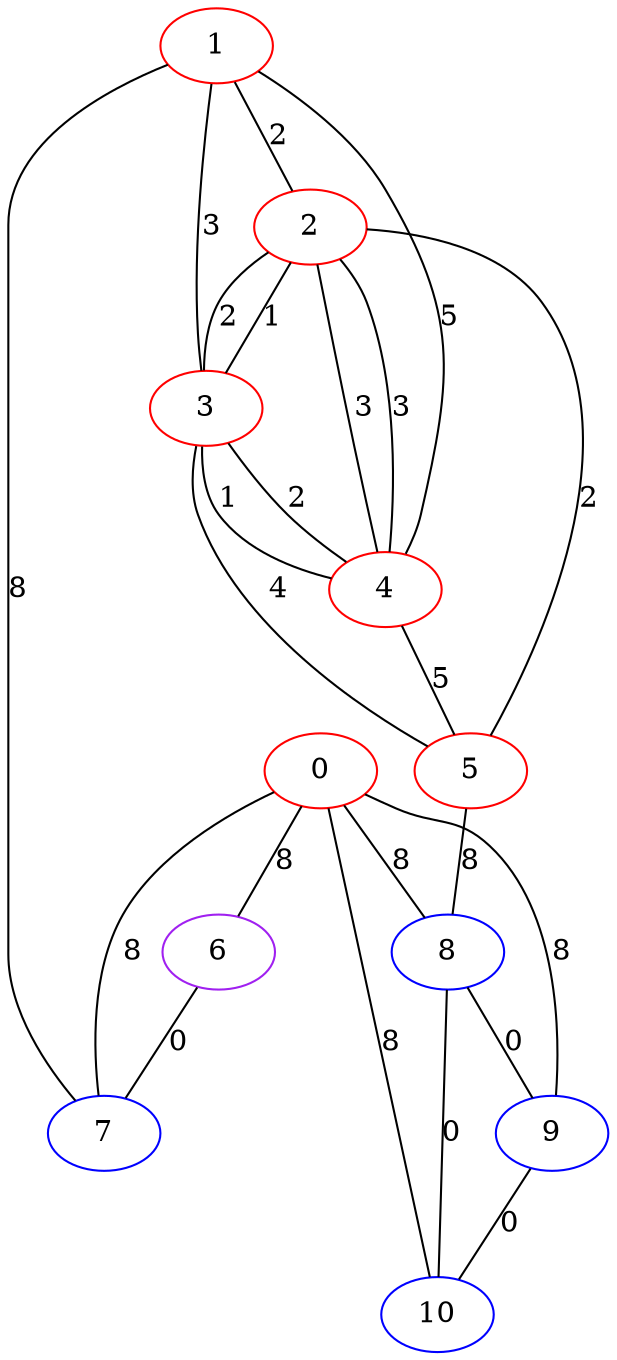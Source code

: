 graph "" {
0 [color=red, weight=1];
1 [color=red, weight=1];
2 [color=red, weight=1];
3 [color=red, weight=1];
4 [color=red, weight=1];
5 [color=red, weight=1];
6 [color=purple, weight=4];
7 [color=blue, weight=3];
8 [color=blue, weight=3];
9 [color=blue, weight=3];
10 [color=blue, weight=3];
0 -- 8  [key=0, label=8];
0 -- 9  [key=0, label=8];
0 -- 10  [key=0, label=8];
0 -- 6  [key=0, label=8];
0 -- 7  [key=0, label=8];
1 -- 2  [key=0, label=2];
1 -- 3  [key=0, label=3];
1 -- 4  [key=0, label=5];
1 -- 7  [key=0, label=8];
2 -- 3  [key=0, label=2];
2 -- 3  [key=1, label=1];
2 -- 4  [key=0, label=3];
2 -- 4  [key=1, label=3];
2 -- 5  [key=0, label=2];
3 -- 4  [key=0, label=1];
3 -- 4  [key=1, label=2];
3 -- 5  [key=0, label=4];
4 -- 5  [key=0, label=5];
5 -- 8  [key=0, label=8];
6 -- 7  [key=0, label=0];
8 -- 9  [key=0, label=0];
8 -- 10  [key=0, label=0];
9 -- 10  [key=0, label=0];
}
